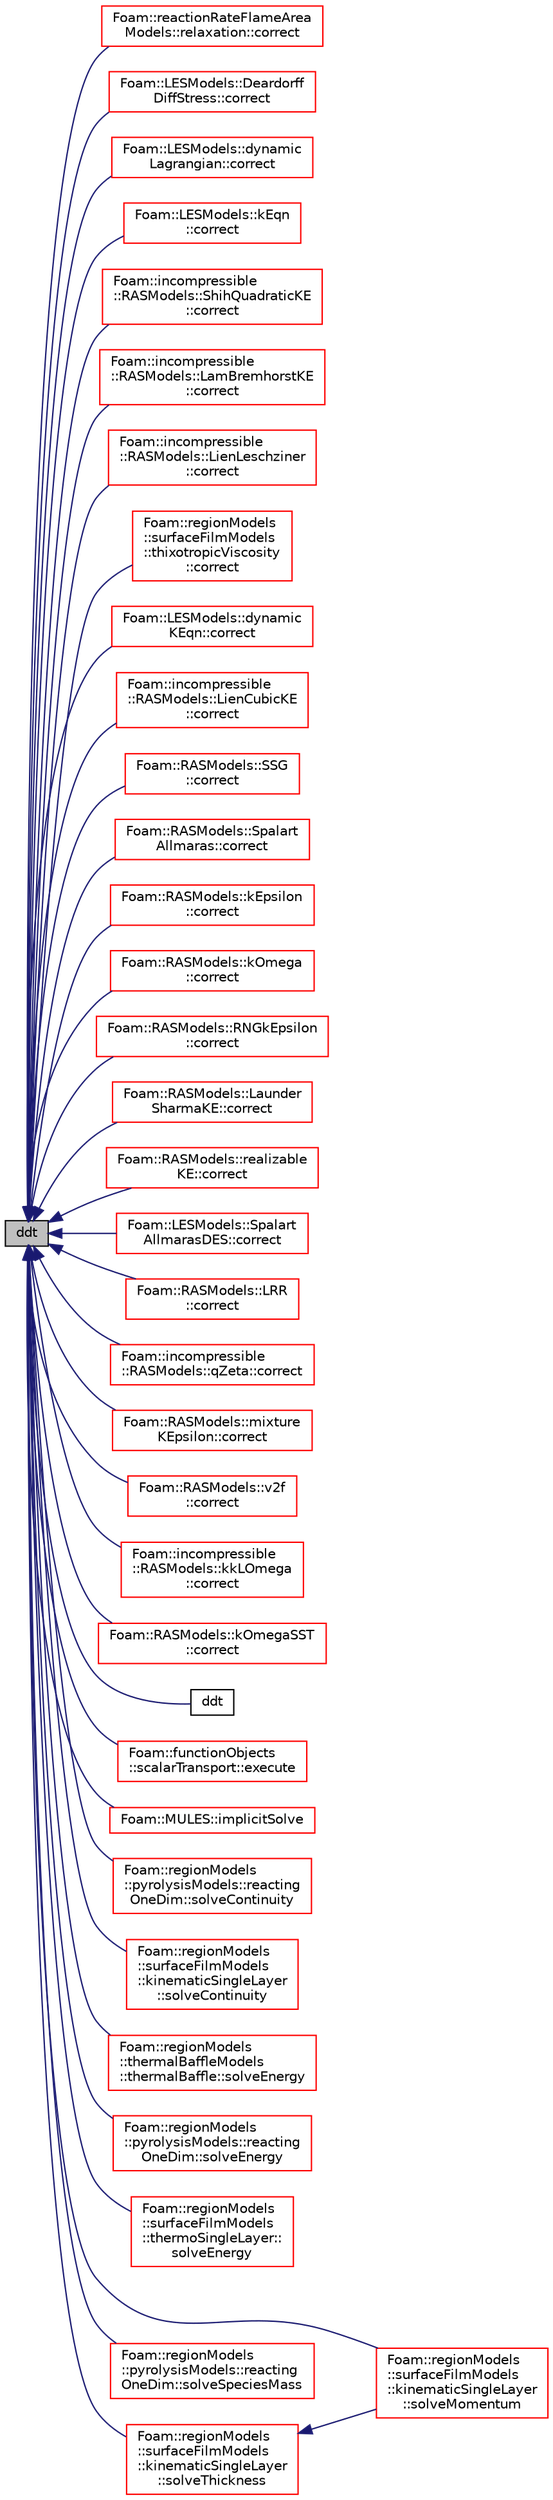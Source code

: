 digraph "ddt"
{
  bgcolor="transparent";
  edge [fontname="Helvetica",fontsize="10",labelfontname="Helvetica",labelfontsize="10"];
  node [fontname="Helvetica",fontsize="10",shape=record];
  rankdir="LR";
  Node1 [label="ddt",height=0.2,width=0.4,color="black", fillcolor="grey75", style="filled", fontcolor="black"];
  Node1 -> Node2 [dir="back",color="midnightblue",fontsize="10",style="solid",fontname="Helvetica"];
  Node2 [label="Foam::reactionRateFlameArea\lModels::relaxation::correct",height=0.2,width=0.4,color="red",URL="$a02200.html#a38695208e96682bfdee39fa08168ea94",tooltip="Correct omega. "];
  Node1 -> Node3 [dir="back",color="midnightblue",fontsize="10",style="solid",fontname="Helvetica"];
  Node3 [label="Foam::LESModels::Deardorff\lDiffStress::correct",height=0.2,width=0.4,color="red",URL="$a00511.html#a3ae44b28050c3aa494c1d8e18cf618c1",tooltip="Correct sub-grid stress, eddy-Viscosity and related properties. "];
  Node1 -> Node4 [dir="back",color="midnightblue",fontsize="10",style="solid",fontname="Helvetica"];
  Node4 [label="Foam::LESModels::dynamic\lLagrangian::correct",height=0.2,width=0.4,color="red",URL="$a00612.html#a3ae44b28050c3aa494c1d8e18cf618c1",tooltip="Correct Eddy-Viscosity and related properties. "];
  Node1 -> Node5 [dir="back",color="midnightblue",fontsize="10",style="solid",fontname="Helvetica"];
  Node5 [label="Foam::LESModels::kEqn\l::correct",height=0.2,width=0.4,color="red",URL="$a01250.html#a3ae44b28050c3aa494c1d8e18cf618c1",tooltip="Correct eddy-Viscosity and related properties. "];
  Node1 -> Node6 [dir="back",color="midnightblue",fontsize="10",style="solid",fontname="Helvetica"];
  Node6 [label="Foam::incompressible\l::RASModels::ShihQuadraticKE\l::correct",height=0.2,width=0.4,color="red",URL="$a02356.html#a3ae44b28050c3aa494c1d8e18cf618c1",tooltip="Solve the turbulence equations and correct the turbulence viscosity. "];
  Node1 -> Node7 [dir="back",color="midnightblue",fontsize="10",style="solid",fontname="Helvetica"];
  Node7 [label="Foam::incompressible\l::RASModels::LamBremhorstKE\l::correct",height=0.2,width=0.4,color="red",URL="$a01286.html#a3ae44b28050c3aa494c1d8e18cf618c1",tooltip="Solve the turbulence equations and correct the turbulence viscosity. "];
  Node1 -> Node8 [dir="back",color="midnightblue",fontsize="10",style="solid",fontname="Helvetica"];
  Node8 [label="Foam::incompressible\l::RASModels::LienLeschziner\l::correct",height=0.2,width=0.4,color="red",URL="$a01334.html#a3ae44b28050c3aa494c1d8e18cf618c1",tooltip="Solve the turbulence equations and correct the turbulence viscosity. "];
  Node1 -> Node9 [dir="back",color="midnightblue",fontsize="10",style="solid",fontname="Helvetica"];
  Node9 [label="Foam::regionModels\l::surfaceFilmModels\l::thixotropicViscosity\l::correct",height=0.2,width=0.4,color="red",URL="$a02679.html#a2e639533765b4cde1bd3d0f0c528aa6c",tooltip="Correct. "];
  Node1 -> Node10 [dir="back",color="midnightblue",fontsize="10",style="solid",fontname="Helvetica"];
  Node10 [label="Foam::LESModels::dynamic\lKEqn::correct",height=0.2,width=0.4,color="red",URL="$a00611.html#a3ae44b28050c3aa494c1d8e18cf618c1",tooltip="Correct Eddy-Viscosity and related properties. "];
  Node1 -> Node11 [dir="back",color="midnightblue",fontsize="10",style="solid",fontname="Helvetica"];
  Node11 [label="Foam::incompressible\l::RASModels::LienCubicKE\l::correct",height=0.2,width=0.4,color="red",URL="$a01333.html#a3ae44b28050c3aa494c1d8e18cf618c1",tooltip="Solve the turbulence equations and correct the turbulence viscosity. "];
  Node1 -> Node12 [dir="back",color="midnightblue",fontsize="10",style="solid",fontname="Helvetica"];
  Node12 [label="Foam::RASModels::SSG\l::correct",height=0.2,width=0.4,color="red",URL="$a02492.html#a3ae44b28050c3aa494c1d8e18cf618c1",tooltip="Solve the turbulence equations and correct eddy-Viscosity and. "];
  Node1 -> Node13 [dir="back",color="midnightblue",fontsize="10",style="solid",fontname="Helvetica"];
  Node13 [label="Foam::RASModels::Spalart\lAllmaras::correct",height=0.2,width=0.4,color="red",URL="$a02452.html#a3ae44b28050c3aa494c1d8e18cf618c1",tooltip="Solve the turbulence equations and correct the turbulence viscosity. "];
  Node1 -> Node14 [dir="back",color="midnightblue",fontsize="10",style="solid",fontname="Helvetica"];
  Node14 [label="Foam::RASModels::kEpsilon\l::correct",height=0.2,width=0.4,color="red",URL="$a01249.html#a3ae44b28050c3aa494c1d8e18cf618c1",tooltip="Solve the turbulence equations and correct the turbulence viscosity. "];
  Node1 -> Node15 [dir="back",color="midnightblue",fontsize="10",style="solid",fontname="Helvetica"];
  Node15 [label="Foam::RASModels::kOmega\l::correct",height=0.2,width=0.4,color="red",URL="$a01266.html#a3ae44b28050c3aa494c1d8e18cf618c1",tooltip="Solve the turbulence equations and correct the turbulence viscosity. "];
  Node1 -> Node16 [dir="back",color="midnightblue",fontsize="10",style="solid",fontname="Helvetica"];
  Node16 [label="Foam::RASModels::RNGkEpsilon\l::correct",height=0.2,width=0.4,color="red",URL="$a02261.html#a3ae44b28050c3aa494c1d8e18cf618c1",tooltip="Solve the turbulence equations and correct the turbulence viscosity. "];
  Node1 -> Node17 [dir="back",color="midnightblue",fontsize="10",style="solid",fontname="Helvetica"];
  Node17 [label="Foam::RASModels::Launder\lSharmaKE::correct",height=0.2,width=0.4,color="red",URL="$a01296.html#a3ae44b28050c3aa494c1d8e18cf618c1",tooltip="Solve the turbulence equations and correct the turbulence viscosity. "];
  Node1 -> Node18 [dir="back",color="midnightblue",fontsize="10",style="solid",fontname="Helvetica"];
  Node18 [label="Foam::RASModels::realizable\lKE::correct",height=0.2,width=0.4,color="red",URL="$a02144.html#a3ae44b28050c3aa494c1d8e18cf618c1",tooltip="Solve the turbulence equations and correct the turbulence viscosity. "];
  Node1 -> Node19 [dir="back",color="midnightblue",fontsize="10",style="solid",fontname="Helvetica"];
  Node19 [label="Foam::LESModels::Spalart\lAllmarasDES::correct",height=0.2,width=0.4,color="red",URL="$a02454.html#a3ae44b28050c3aa494c1d8e18cf618c1",tooltip="Correct nuTilda and related properties. "];
  Node1 -> Node20 [dir="back",color="midnightblue",fontsize="10",style="solid",fontname="Helvetica"];
  Node20 [label="Foam::RASModels::LRR\l::correct",height=0.2,width=0.4,color="red",URL="$a01411.html#a3ae44b28050c3aa494c1d8e18cf618c1",tooltip="Solve the turbulence equations and correct eddy-Viscosity and. "];
  Node1 -> Node21 [dir="back",color="midnightblue",fontsize="10",style="solid",fontname="Helvetica"];
  Node21 [label="Foam::incompressible\l::RASModels::qZeta::correct",height=0.2,width=0.4,color="red",URL="$a02099.html#a3ae44b28050c3aa494c1d8e18cf618c1",tooltip="Solve the turbulence equations and correct the turbulence viscosity. "];
  Node1 -> Node22 [dir="back",color="midnightblue",fontsize="10",style="solid",fontname="Helvetica"];
  Node22 [label="Foam::RASModels::mixture\lKEpsilon::correct",height=0.2,width=0.4,color="red",URL="$a01551.html#a3ae44b28050c3aa494c1d8e18cf618c1",tooltip="Solve the turbulence equations and correct the turbulence viscosity. "];
  Node1 -> Node23 [dir="back",color="midnightblue",fontsize="10",style="solid",fontname="Helvetica"];
  Node23 [label="Foam::RASModels::v2f\l::correct",height=0.2,width=0.4,color="red",URL="$a02871.html#a3ae44b28050c3aa494c1d8e18cf618c1",tooltip="Solve the turbulence equations and correct the turbulence viscosity. "];
  Node1 -> Node24 [dir="back",color="midnightblue",fontsize="10",style="solid",fontname="Helvetica"];
  Node24 [label="Foam::incompressible\l::RASModels::kkLOmega\l::correct",height=0.2,width=0.4,color="red",URL="$a01263.html#a3ae44b28050c3aa494c1d8e18cf618c1",tooltip="Solve the turbulence equations and correct the turbulence viscosity. "];
  Node1 -> Node25 [dir="back",color="midnightblue",fontsize="10",style="solid",fontname="Helvetica"];
  Node25 [label="Foam::RASModels::kOmegaSST\l::correct",height=0.2,width=0.4,color="red",URL="$a01267.html#a3ae44b28050c3aa494c1d8e18cf618c1",tooltip="Solve the turbulence equations and correct the turbulence viscosity. "];
  Node1 -> Node26 [dir="back",color="midnightblue",fontsize="10",style="solid",fontname="Helvetica"];
  Node26 [label="ddt",height=0.2,width=0.4,color="black",URL="$a11015.html#a8b222e3b66cf7bd9e4f3c8602962a438"];
  Node1 -> Node27 [dir="back",color="midnightblue",fontsize="10",style="solid",fontname="Helvetica"];
  Node27 [label="Foam::functionObjects\l::scalarTransport::execute",height=0.2,width=0.4,color="red",URL="$a02305.html#a61af3e60b94ae3e748f6fbac1e794af7",tooltip="Execute, currently does nothing. "];
  Node1 -> Node28 [dir="back",color="midnightblue",fontsize="10",style="solid",fontname="Helvetica"];
  Node28 [label="Foam::MULES::implicitSolve",height=0.2,width=0.4,color="red",URL="$a11038.html#af3ebc5af31512182ee43a56e994f4aaf"];
  Node1 -> Node29 [dir="back",color="midnightblue",fontsize="10",style="solid",fontname="Helvetica"];
  Node29 [label="Foam::regionModels\l::pyrolysisModels::reacting\lOneDim::solveContinuity",height=0.2,width=0.4,color="red",URL="$a02135.html#a1a4c7f06441e29b9703723dfd2e5976d",tooltip="Solve continuity equation. "];
  Node1 -> Node30 [dir="back",color="midnightblue",fontsize="10",style="solid",fontname="Helvetica"];
  Node30 [label="Foam::regionModels\l::surfaceFilmModels\l::kinematicSingleLayer\l::solveContinuity",height=0.2,width=0.4,color="red",URL="$a01260.html#a1a4c7f06441e29b9703723dfd2e5976d",tooltip="Solve continuity equation. "];
  Node1 -> Node31 [dir="back",color="midnightblue",fontsize="10",style="solid",fontname="Helvetica"];
  Node31 [label="Foam::regionModels\l::thermalBaffleModels\l::thermalBaffle::solveEnergy",height=0.2,width=0.4,color="red",URL="$a02653.html#a533e6e7fb2c00cd976a89d545355000c",tooltip="Solve energy equation. "];
  Node1 -> Node32 [dir="back",color="midnightblue",fontsize="10",style="solid",fontname="Helvetica"];
  Node32 [label="Foam::regionModels\l::pyrolysisModels::reacting\lOneDim::solveEnergy",height=0.2,width=0.4,color="red",URL="$a02135.html#a533e6e7fb2c00cd976a89d545355000c",tooltip="Solve energy. "];
  Node1 -> Node33 [dir="back",color="midnightblue",fontsize="10",style="solid",fontname="Helvetica"];
  Node33 [label="Foam::regionModels\l::surfaceFilmModels\l::thermoSingleLayer::\lsolveEnergy",height=0.2,width=0.4,color="red",URL="$a02674.html#a533e6e7fb2c00cd976a89d545355000c",tooltip="Solve energy equation. "];
  Node1 -> Node34 [dir="back",color="midnightblue",fontsize="10",style="solid",fontname="Helvetica"];
  Node34 [label="Foam::regionModels\l::surfaceFilmModels\l::kinematicSingleLayer\l::solveMomentum",height=0.2,width=0.4,color="red",URL="$a01260.html#aaba5d5ef7ac2693c87b0b31a7605f178",tooltip="Solve for film velocity. "];
  Node1 -> Node35 [dir="back",color="midnightblue",fontsize="10",style="solid",fontname="Helvetica"];
  Node35 [label="Foam::regionModels\l::pyrolysisModels::reacting\lOneDim::solveSpeciesMass",height=0.2,width=0.4,color="red",URL="$a02135.html#a11a62c12f16dc6c9ed50053f4b66d9a1",tooltip="Solve solid species mass conservation. "];
  Node1 -> Node36 [dir="back",color="midnightblue",fontsize="10",style="solid",fontname="Helvetica"];
  Node36 [label="Foam::regionModels\l::surfaceFilmModels\l::kinematicSingleLayer\l::solveThickness",height=0.2,width=0.4,color="red",URL="$a01260.html#a38ccae6e6751502d71d2490fca96a516",tooltip="Solve coupled velocity-thickness equations. "];
  Node36 -> Node34 [dir="back",color="midnightblue",fontsize="10",style="solid",fontname="Helvetica"];
}
